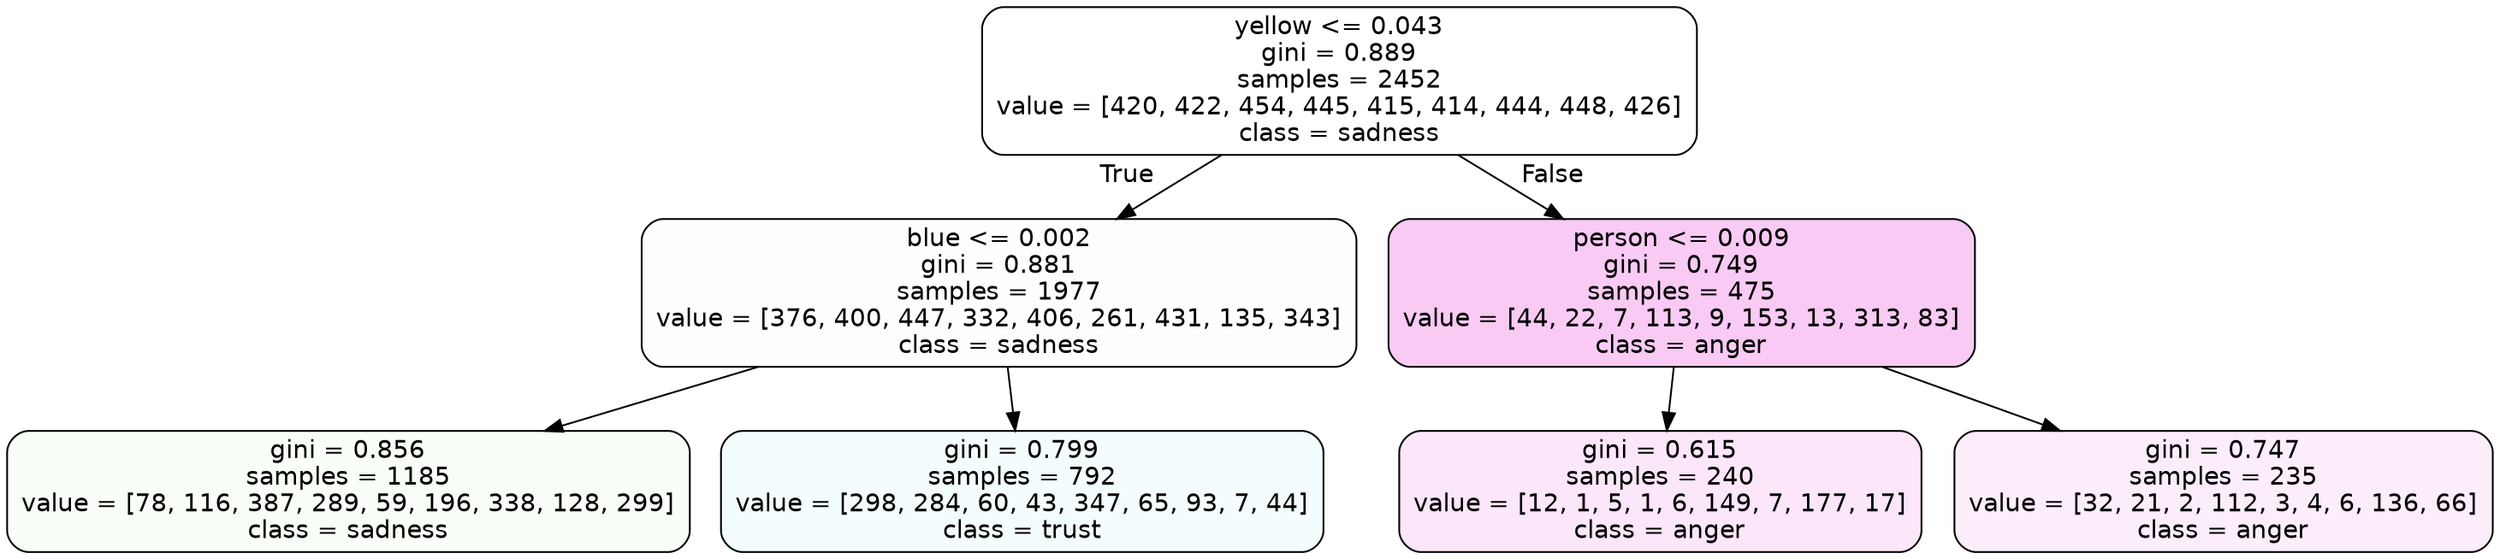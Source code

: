 digraph Tree {
node [shape=box, style="filled, rounded", color="black", fontname=helvetica] ;
edge [fontname=helvetica] ;
0 [label="yellow <= 0.043\ngini = 0.889\nsamples = 2452\nvalue = [420, 422, 454, 445, 415, 414, 444, 448, 426]\nclass = sadness", fillcolor="#64e53900"] ;
1 [label="blue <= 0.002\ngini = 0.881\nsamples = 1977\nvalue = [376, 400, 447, 332, 406, 261, 431, 135, 343]\nclass = sadness", fillcolor="#64e53902"] ;
0 -> 1 [labeldistance=2.5, labelangle=45, headlabel="True"] ;
2 [label="gini = 0.856\nsamples = 1185\nvalue = [78, 116, 387, 289, 59, 196, 338, 128, 299]\nclass = sadness", fillcolor="#64e53908"] ;
1 -> 2 ;
3 [label="gini = 0.799\nsamples = 792\nvalue = [298, 284, 60, 43, 347, 65, 93, 7, 44]\nclass = trust", fillcolor="#39d7e50d"] ;
1 -> 3 ;
4 [label="person <= 0.009\ngini = 0.749\nsamples = 475\nvalue = [44, 22, 7, 113, 9, 153, 13, 313, 83]\nclass = anger", fillcolor="#e539d744"] ;
0 -> 4 [labeldistance=2.5, labelangle=-45, headlabel="False"] ;
5 [label="gini = 0.615\nsamples = 240\nvalue = [12, 1, 5, 1, 6, 149, 7, 177, 17]\nclass = anger", fillcolor="#e539d720"] ;
4 -> 5 ;
6 [label="gini = 0.747\nsamples = 235\nvalue = [32, 21, 2, 112, 3, 4, 6, 136, 66]\nclass = anger", fillcolor="#e539d717"] ;
4 -> 6 ;
}